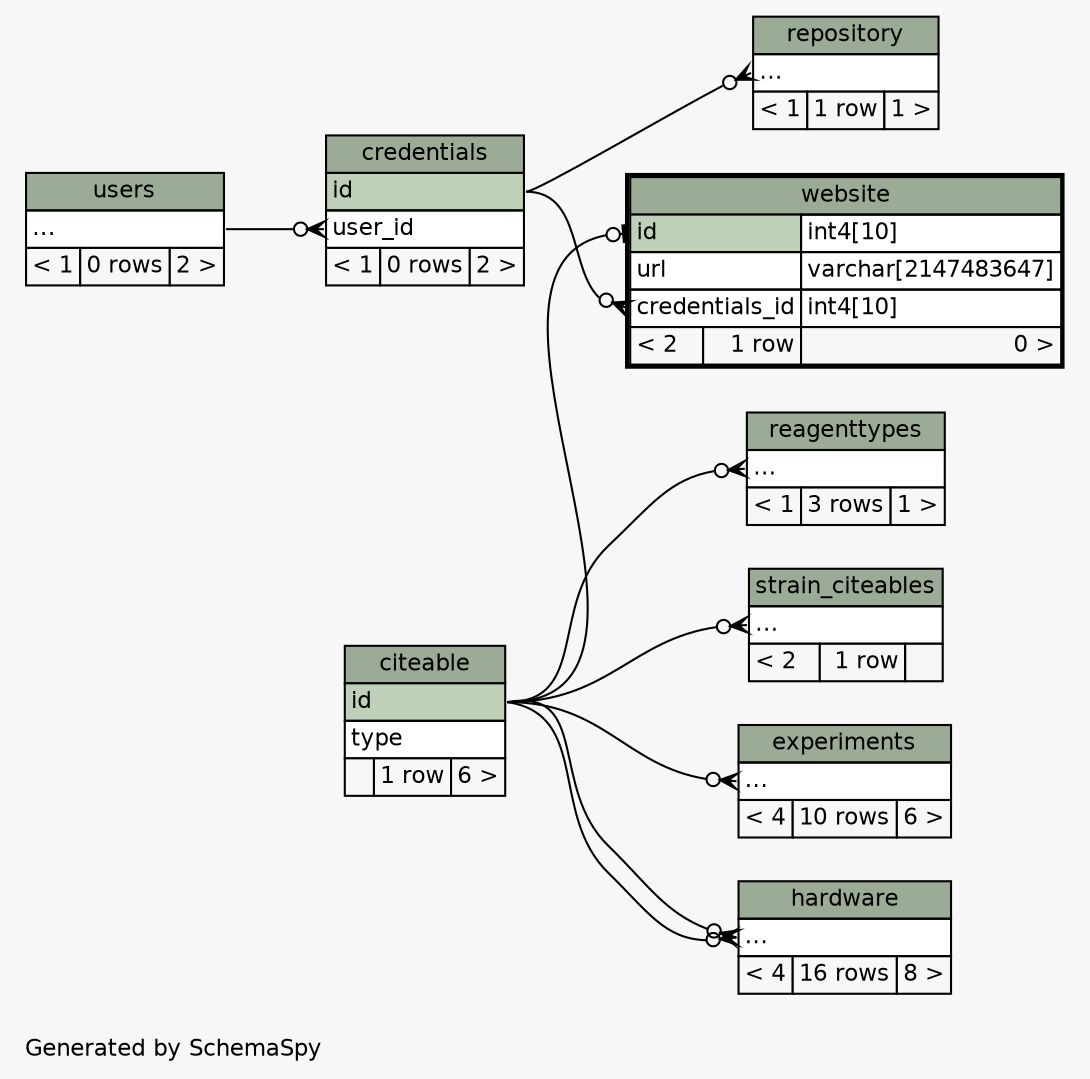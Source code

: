 // dot 2.32.0 on Windows 7 6.1
// SchemaSpy rev 590
digraph "twoDegreesRelationshipsDiagram" {
  graph [
    rankdir="RL"
    bgcolor="#f7f7f7"
    label="\nGenerated by SchemaSpy"
    labeljust="l"
    nodesep="0.18"
    ranksep="0.46"
    fontname="Helvetica"
    fontsize="11"
  ];
  node [
    fontname="Helvetica"
    fontsize="11"
    shape="plaintext"
  ];
  edge [
    arrowsize="0.8"
  ];
  "credentials":"user_id":w -> "users":"elipses":e [arrowhead=none dir=back arrowtail=crowodot];
  "experiments":"elipses":w -> "citeable":"id":e [arrowhead=none dir=back arrowtail=crowodot];
  "hardware":"elipses":w -> "citeable":"id":e [arrowhead=none dir=back arrowtail=crowodot];
  "hardware":"elipses":w -> "citeable":"id":e [arrowhead=none dir=back arrowtail=crowodot];
  "reagenttypes":"elipses":w -> "citeable":"id":e [arrowhead=none dir=back arrowtail=crowodot];
  "repository":"elipses":w -> "credentials":"id":e [arrowhead=none dir=back arrowtail=crowodot];
  "strain_citeables":"elipses":w -> "citeable":"id":e [arrowhead=none dir=back arrowtail=crowodot];
  "website":"credentials_id":w -> "credentials":"id":e [arrowhead=none dir=back arrowtail=crowodot];
  "website":"id":w -> "citeable":"id":e [arrowhead=none dir=back arrowtail=teeodot];
  "citeable" [
    label=<
    <TABLE BORDER="0" CELLBORDER="1" CELLSPACING="0" BGCOLOR="#ffffff">
      <TR><TD COLSPAN="3" BGCOLOR="#9bab96" ALIGN="CENTER">citeable</TD></TR>
      <TR><TD PORT="id" COLSPAN="3" BGCOLOR="#bed1b8" ALIGN="LEFT">id</TD></TR>
      <TR><TD PORT="type" COLSPAN="3" ALIGN="LEFT">type</TD></TR>
      <TR><TD ALIGN="LEFT" BGCOLOR="#f7f7f7">  </TD><TD ALIGN="RIGHT" BGCOLOR="#f7f7f7">1 row</TD><TD ALIGN="RIGHT" BGCOLOR="#f7f7f7">6 &gt;</TD></TR>
    </TABLE>>
    URL="citeable.html"
    tooltip="citeable"
  ];
  "credentials" [
    label=<
    <TABLE BORDER="0" CELLBORDER="1" CELLSPACING="0" BGCOLOR="#ffffff">
      <TR><TD COLSPAN="3" BGCOLOR="#9bab96" ALIGN="CENTER">credentials</TD></TR>
      <TR><TD PORT="id" COLSPAN="3" BGCOLOR="#bed1b8" ALIGN="LEFT">id</TD></TR>
      <TR><TD PORT="user_id" COLSPAN="3" ALIGN="LEFT">user_id</TD></TR>
      <TR><TD ALIGN="LEFT" BGCOLOR="#f7f7f7">&lt; 1</TD><TD ALIGN="RIGHT" BGCOLOR="#f7f7f7">0 rows</TD><TD ALIGN="RIGHT" BGCOLOR="#f7f7f7">2 &gt;</TD></TR>
    </TABLE>>
    URL="credentials.html"
    tooltip="credentials"
  ];
  "experiments" [
    label=<
    <TABLE BORDER="0" CELLBORDER="1" CELLSPACING="0" BGCOLOR="#ffffff">
      <TR><TD COLSPAN="3" BGCOLOR="#9bab96" ALIGN="CENTER">experiments</TD></TR>
      <TR><TD PORT="elipses" COLSPAN="3" ALIGN="LEFT">...</TD></TR>
      <TR><TD ALIGN="LEFT" BGCOLOR="#f7f7f7">&lt; 4</TD><TD ALIGN="RIGHT" BGCOLOR="#f7f7f7">10 rows</TD><TD ALIGN="RIGHT" BGCOLOR="#f7f7f7">6 &gt;</TD></TR>
    </TABLE>>
    URL="experiments.html"
    tooltip="experiments"
  ];
  "hardware" [
    label=<
    <TABLE BORDER="0" CELLBORDER="1" CELLSPACING="0" BGCOLOR="#ffffff">
      <TR><TD COLSPAN="3" BGCOLOR="#9bab96" ALIGN="CENTER">hardware</TD></TR>
      <TR><TD PORT="elipses" COLSPAN="3" ALIGN="LEFT">...</TD></TR>
      <TR><TD ALIGN="LEFT" BGCOLOR="#f7f7f7">&lt; 4</TD><TD ALIGN="RIGHT" BGCOLOR="#f7f7f7">16 rows</TD><TD ALIGN="RIGHT" BGCOLOR="#f7f7f7">8 &gt;</TD></TR>
    </TABLE>>
    URL="hardware.html"
    tooltip="hardware"
  ];
  "reagenttypes" [
    label=<
    <TABLE BORDER="0" CELLBORDER="1" CELLSPACING="0" BGCOLOR="#ffffff">
      <TR><TD COLSPAN="3" BGCOLOR="#9bab96" ALIGN="CENTER">reagenttypes</TD></TR>
      <TR><TD PORT="elipses" COLSPAN="3" ALIGN="LEFT">...</TD></TR>
      <TR><TD ALIGN="LEFT" BGCOLOR="#f7f7f7">&lt; 1</TD><TD ALIGN="RIGHT" BGCOLOR="#f7f7f7">3 rows</TD><TD ALIGN="RIGHT" BGCOLOR="#f7f7f7">1 &gt;</TD></TR>
    </TABLE>>
    URL="reagenttypes.html"
    tooltip="reagenttypes"
  ];
  "repository" [
    label=<
    <TABLE BORDER="0" CELLBORDER="1" CELLSPACING="0" BGCOLOR="#ffffff">
      <TR><TD COLSPAN="3" BGCOLOR="#9bab96" ALIGN="CENTER">repository</TD></TR>
      <TR><TD PORT="elipses" COLSPAN="3" ALIGN="LEFT">...</TD></TR>
      <TR><TD ALIGN="LEFT" BGCOLOR="#f7f7f7">&lt; 1</TD><TD ALIGN="RIGHT" BGCOLOR="#f7f7f7">1 row</TD><TD ALIGN="RIGHT" BGCOLOR="#f7f7f7">1 &gt;</TD></TR>
    </TABLE>>
    URL="repository.html"
    tooltip="repository"
  ];
  "strain_citeables" [
    label=<
    <TABLE BORDER="0" CELLBORDER="1" CELLSPACING="0" BGCOLOR="#ffffff">
      <TR><TD COLSPAN="3" BGCOLOR="#9bab96" ALIGN="CENTER">strain_citeables</TD></TR>
      <TR><TD PORT="elipses" COLSPAN="3" ALIGN="LEFT">...</TD></TR>
      <TR><TD ALIGN="LEFT" BGCOLOR="#f7f7f7">&lt; 2</TD><TD ALIGN="RIGHT" BGCOLOR="#f7f7f7">1 row</TD><TD ALIGN="RIGHT" BGCOLOR="#f7f7f7">  </TD></TR>
    </TABLE>>
    URL="strain_citeables.html"
    tooltip="strain_citeables"
  ];
  "users" [
    label=<
    <TABLE BORDER="0" CELLBORDER="1" CELLSPACING="0" BGCOLOR="#ffffff">
      <TR><TD COLSPAN="3" BGCOLOR="#9bab96" ALIGN="CENTER">users</TD></TR>
      <TR><TD PORT="elipses" COLSPAN="3" ALIGN="LEFT">...</TD></TR>
      <TR><TD ALIGN="LEFT" BGCOLOR="#f7f7f7">&lt; 1</TD><TD ALIGN="RIGHT" BGCOLOR="#f7f7f7">0 rows</TD><TD ALIGN="RIGHT" BGCOLOR="#f7f7f7">2 &gt;</TD></TR>
    </TABLE>>
    URL="users.html"
    tooltip="users"
  ];
  "website" [
    label=<
    <TABLE BORDER="2" CELLBORDER="1" CELLSPACING="0" BGCOLOR="#ffffff">
      <TR><TD COLSPAN="3" BGCOLOR="#9bab96" ALIGN="CENTER">website</TD></TR>
      <TR><TD PORT="id" COLSPAN="2" BGCOLOR="#bed1b8" ALIGN="LEFT">id</TD><TD PORT="id.type" ALIGN="LEFT">int4[10]</TD></TR>
      <TR><TD PORT="url" COLSPAN="2" ALIGN="LEFT">url</TD><TD PORT="url.type" ALIGN="LEFT">varchar[2147483647]</TD></TR>
      <TR><TD PORT="credentials_id" COLSPAN="2" ALIGN="LEFT">credentials_id</TD><TD PORT="credentials_id.type" ALIGN="LEFT">int4[10]</TD></TR>
      <TR><TD ALIGN="LEFT" BGCOLOR="#f7f7f7">&lt; 2</TD><TD ALIGN="RIGHT" BGCOLOR="#f7f7f7">1 row</TD><TD ALIGN="RIGHT" BGCOLOR="#f7f7f7">0 &gt;</TD></TR>
    </TABLE>>
    URL="website.html"
    tooltip="website"
  ];
}
